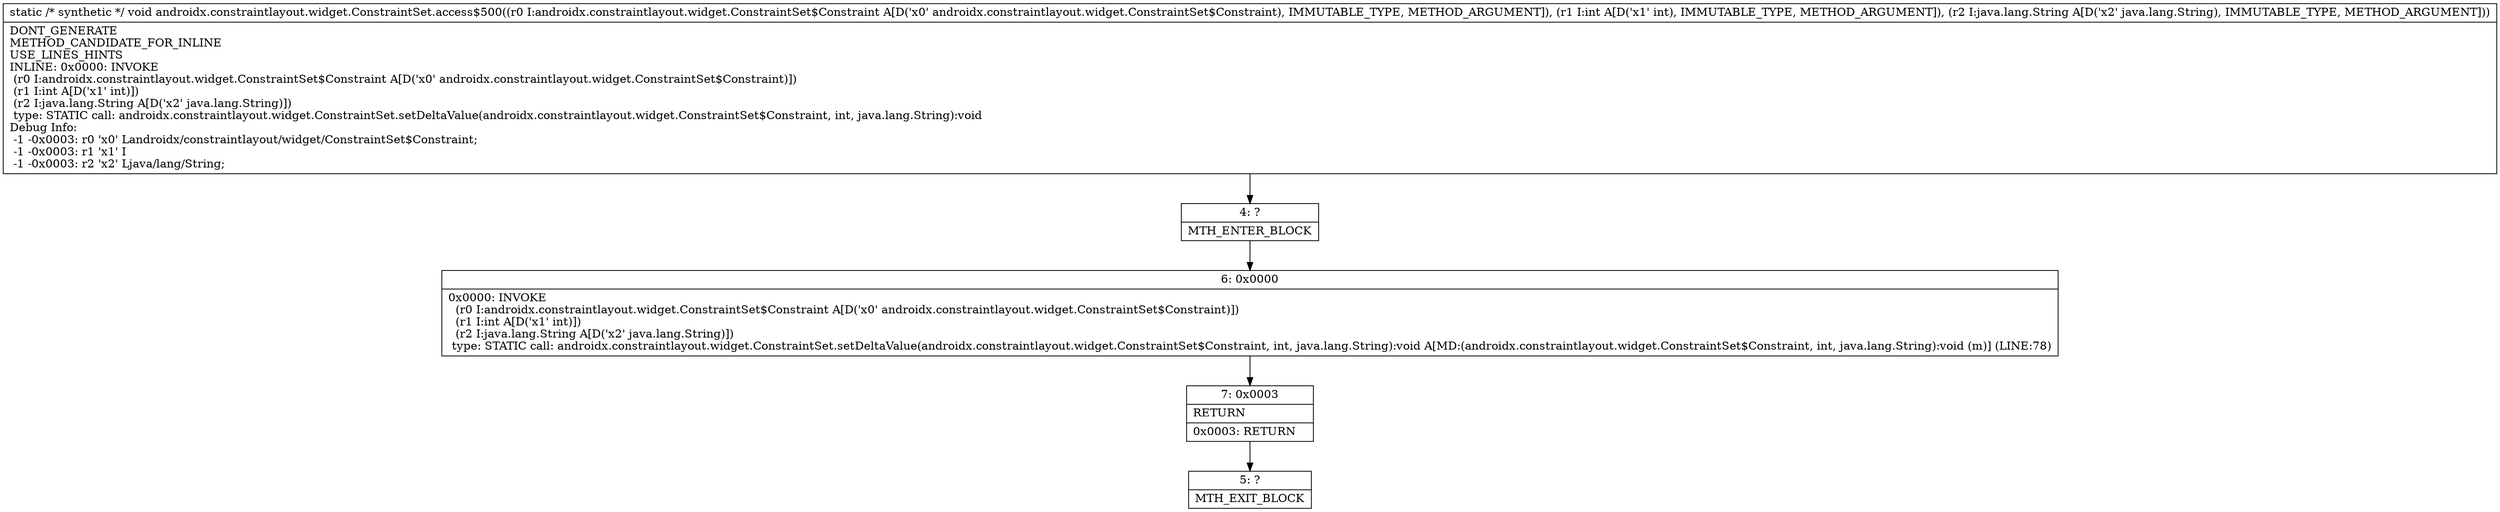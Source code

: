 digraph "CFG forandroidx.constraintlayout.widget.ConstraintSet.access$500(Landroidx\/constraintlayout\/widget\/ConstraintSet$Constraint;ILjava\/lang\/String;)V" {
Node_4 [shape=record,label="{4\:\ ?|MTH_ENTER_BLOCK\l}"];
Node_6 [shape=record,label="{6\:\ 0x0000|0x0000: INVOKE  \l  (r0 I:androidx.constraintlayout.widget.ConstraintSet$Constraint A[D('x0' androidx.constraintlayout.widget.ConstraintSet$Constraint)])\l  (r1 I:int A[D('x1' int)])\l  (r2 I:java.lang.String A[D('x2' java.lang.String)])\l type: STATIC call: androidx.constraintlayout.widget.ConstraintSet.setDeltaValue(androidx.constraintlayout.widget.ConstraintSet$Constraint, int, java.lang.String):void A[MD:(androidx.constraintlayout.widget.ConstraintSet$Constraint, int, java.lang.String):void (m)] (LINE:78)\l}"];
Node_7 [shape=record,label="{7\:\ 0x0003|RETURN\l|0x0003: RETURN   \l}"];
Node_5 [shape=record,label="{5\:\ ?|MTH_EXIT_BLOCK\l}"];
MethodNode[shape=record,label="{static \/* synthetic *\/ void androidx.constraintlayout.widget.ConstraintSet.access$500((r0 I:androidx.constraintlayout.widget.ConstraintSet$Constraint A[D('x0' androidx.constraintlayout.widget.ConstraintSet$Constraint), IMMUTABLE_TYPE, METHOD_ARGUMENT]), (r1 I:int A[D('x1' int), IMMUTABLE_TYPE, METHOD_ARGUMENT]), (r2 I:java.lang.String A[D('x2' java.lang.String), IMMUTABLE_TYPE, METHOD_ARGUMENT]))  | DONT_GENERATE\lMETHOD_CANDIDATE_FOR_INLINE\lUSE_LINES_HINTS\lINLINE: 0x0000: INVOKE  \l  (r0 I:androidx.constraintlayout.widget.ConstraintSet$Constraint A[D('x0' androidx.constraintlayout.widget.ConstraintSet$Constraint)])\l  (r1 I:int A[D('x1' int)])\l  (r2 I:java.lang.String A[D('x2' java.lang.String)])\l type: STATIC call: androidx.constraintlayout.widget.ConstraintSet.setDeltaValue(androidx.constraintlayout.widget.ConstraintSet$Constraint, int, java.lang.String):void\lDebug Info:\l  \-1 \-0x0003: r0 'x0' Landroidx\/constraintlayout\/widget\/ConstraintSet$Constraint;\l  \-1 \-0x0003: r1 'x1' I\l  \-1 \-0x0003: r2 'x2' Ljava\/lang\/String;\l}"];
MethodNode -> Node_4;Node_4 -> Node_6;
Node_6 -> Node_7;
Node_7 -> Node_5;
}


